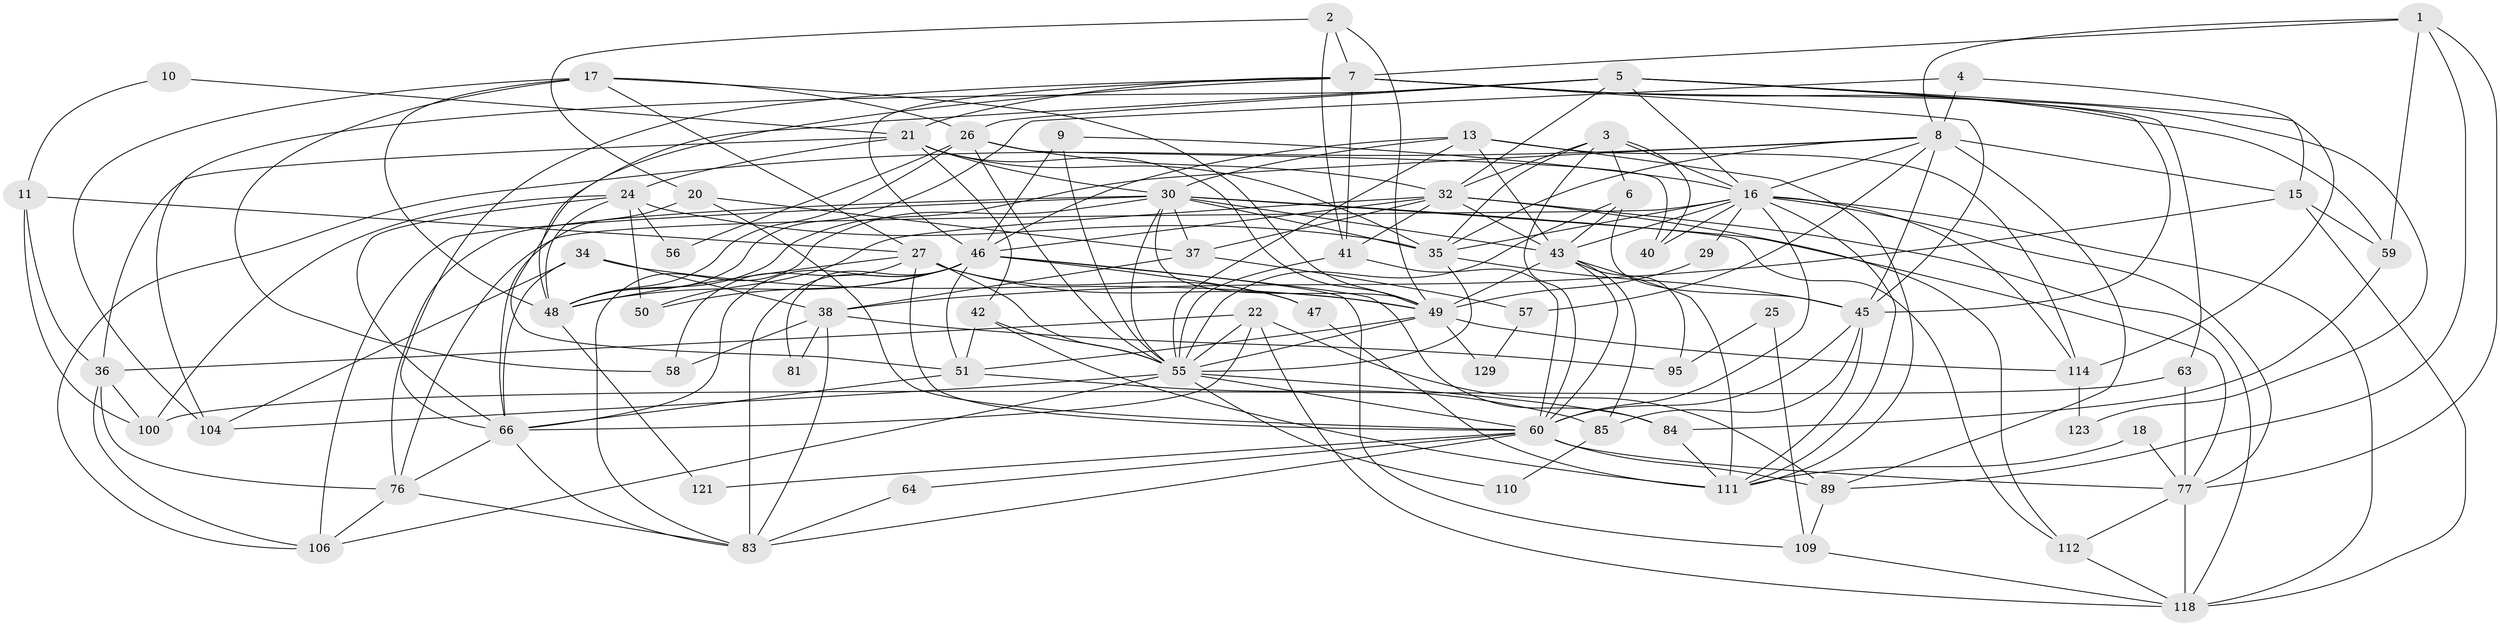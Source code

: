 // original degree distribution, {5: 0.1619718309859155, 2: 0.1619718309859155, 4: 0.29577464788732394, 3: 0.23943661971830985, 7: 0.04929577464788732, 8: 0.035211267605633804, 6: 0.056338028169014086}
// Generated by graph-tools (version 1.1) at 2025/18/03/04/25 18:18:53]
// undirected, 71 vertices, 203 edges
graph export_dot {
graph [start="1"]
  node [color=gray90,style=filled];
  1;
  2 [super="+14"];
  3 [super="+82"];
  4;
  5 [super="+19"];
  6 [super="+91"];
  7 [super="+134+12"];
  8 [super="+52+62"];
  9;
  10;
  11;
  13 [super="+126+133"];
  15 [super="+93"];
  16 [super="+31+79+28"];
  17 [super="+87"];
  18;
  20;
  21 [super="+103+88"];
  22 [super="+137"];
  24 [super="+72"];
  25;
  26 [super="+115"];
  27 [super="+125+70"];
  29;
  30 [super="+116+39"];
  32 [super="+128+135+98"];
  34;
  35 [super="+71"];
  36 [super="+80"];
  37;
  38 [super="+101+96"];
  40 [super="+68"];
  41;
  42;
  43 [super="+119"];
  45 [super="+122+54"];
  46 [super="+139+113+108+99"];
  47;
  48 [super="+140+69"];
  49 [super="+61+65"];
  50 [super="+92"];
  51 [super="+74"];
  55 [super="+67+73+75"];
  56;
  57;
  58;
  59 [super="+94"];
  60 [super="+105+78"];
  63;
  64;
  66 [super="+97"];
  76 [super="+136"];
  77 [super="+120"];
  81;
  83;
  84 [super="+107"];
  85 [super="+102"];
  89;
  95;
  100;
  104;
  106 [super="+130"];
  109 [super="+138"];
  110;
  111 [super="+141+131"];
  112;
  114;
  118;
  121;
  123;
  129;
  1 -- 89;
  1 -- 59;
  1 -- 8;
  1 -- 7;
  1 -- 77;
  2 -- 41;
  2 -- 49;
  2 -- 20;
  2 -- 7;
  3 -- 6;
  3 -- 16;
  3 -- 40;
  3 -- 32;
  3 -- 60;
  3 -- 35;
  4 -- 15;
  4 -- 8 [weight=2];
  4 -- 48;
  5 -- 51;
  5 -- 26;
  5 -- 16;
  5 -- 32;
  5 -- 114;
  5 -- 104;
  5 -- 45;
  5 -- 63;
  6 -- 55;
  6 -- 43;
  6 -- 45;
  7 -- 66;
  7 -- 123;
  7 -- 59;
  7 -- 48;
  7 -- 21;
  7 -- 45;
  7 -- 41;
  7 -- 46;
  8 -- 106;
  8 -- 15;
  8 -- 89;
  8 -- 57;
  8 -- 48;
  8 -- 45 [weight=2];
  8 -- 16;
  8 -- 35;
  9 -- 16;
  9 -- 55;
  9 -- 46;
  10 -- 11;
  10 -- 21;
  11 -- 100;
  11 -- 36;
  11 -- 27;
  13 -- 43;
  13 -- 30;
  13 -- 46;
  13 -- 55;
  13 -- 114;
  13 -- 111;
  15 -- 118;
  15 -- 59;
  15 -- 38;
  16 -- 114;
  16 -- 40 [weight=2];
  16 -- 76;
  16 -- 118;
  16 -- 77;
  16 -- 60;
  16 -- 29;
  16 -- 43;
  16 -- 111;
  16 -- 35;
  17 -- 104;
  17 -- 26;
  17 -- 58;
  17 -- 49;
  17 -- 48;
  17 -- 27;
  18 -- 111;
  18 -- 77;
  20 -- 37;
  20 -- 66;
  20 -- 60;
  21 -- 30;
  21 -- 35;
  21 -- 24;
  21 -- 49;
  21 -- 42;
  21 -- 36;
  22 -- 36;
  22 -- 118;
  22 -- 55 [weight=2];
  22 -- 89;
  22 -- 66;
  24 -- 56;
  24 -- 48;
  24 -- 50;
  24 -- 100;
  24 -- 66;
  24 -- 35;
  25 -- 95;
  25 -- 109;
  26 -- 40;
  26 -- 32;
  26 -- 55;
  26 -- 56;
  26 -- 48;
  27 -- 49;
  27 -- 55;
  27 -- 47;
  27 -- 48;
  27 -- 58;
  27 -- 60;
  29 -- 49;
  30 -- 106;
  30 -- 83;
  30 -- 76;
  30 -- 112;
  30 -- 77;
  30 -- 37;
  30 -- 49;
  30 -- 43;
  30 -- 55;
  30 -- 35;
  32 -- 112;
  32 -- 41;
  32 -- 50;
  32 -- 43;
  32 -- 37;
  32 -- 118;
  32 -- 46;
  34 -- 66;
  34 -- 104;
  34 -- 49;
  34 -- 38;
  35 -- 55 [weight=2];
  35 -- 45;
  36 -- 76;
  36 -- 100;
  36 -- 106;
  37 -- 38;
  37 -- 57;
  38 -- 58;
  38 -- 95;
  38 -- 81;
  38 -- 83;
  41 -- 55;
  41 -- 60;
  42 -- 55;
  42 -- 51;
  42 -- 111;
  43 -- 85;
  43 -- 95;
  43 -- 111;
  43 -- 60;
  43 -- 49;
  45 -- 111;
  45 -- 60;
  45 -- 85;
  46 -- 81;
  46 -- 83;
  46 -- 50 [weight=2];
  46 -- 48;
  46 -- 84;
  46 -- 47;
  46 -- 66;
  46 -- 109;
  46 -- 51;
  47 -- 111;
  48 -- 121;
  49 -- 129;
  49 -- 114;
  49 -- 51;
  49 -- 55;
  51 -- 66;
  51 -- 85;
  55 -- 84;
  55 -- 104;
  55 -- 106 [weight=2];
  55 -- 110;
  55 -- 60;
  57 -- 129;
  59 -- 84;
  60 -- 83;
  60 -- 64;
  60 -- 121;
  60 -- 77;
  60 -- 89;
  63 -- 100;
  63 -- 77;
  64 -- 83;
  66 -- 76;
  66 -- 83;
  76 -- 83;
  76 -- 106;
  77 -- 112;
  77 -- 118;
  84 -- 111;
  85 -- 110;
  89 -- 109;
  109 -- 118;
  112 -- 118;
  114 -- 123;
}
